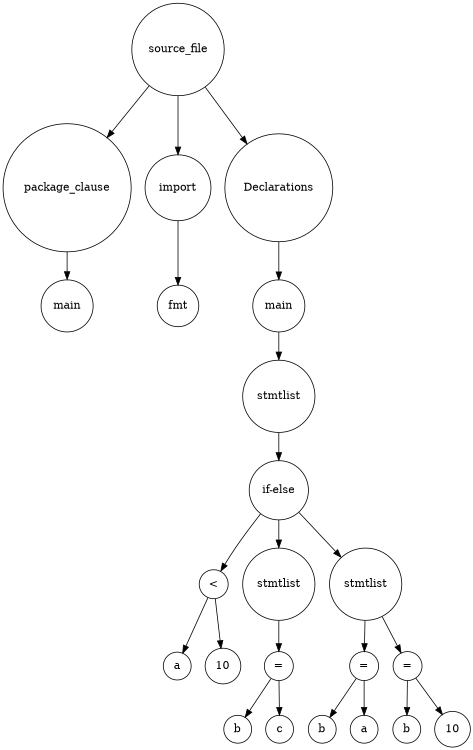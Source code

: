 digraph finite_state_machine {ordering=out;rankdir=UD;size="8,5";node [shape = circle];
1 [label="main"];
2 [label="package_clause"];
2->1;
3 [label="fmt"];
4 [label="import"];
4->3;
5 [label="main"];
6 [label="a"];
7 [label="10"];
8 [label="<"];
8->6;
8->7;
9 [label="b"];
10 [label="c"];
11 [label="="];
11->9;
11->10;
12 [label="stmtlist"];
12->11;
13 [label="b"];
14 [label="a"];
15 [label="="];
15->13;
15->14;
16 [label="stmtlist"];
16->15;
17 [label="b"];
18 [label="10"];
19 [label="="];
19->17;
19->18;
16->19;
20 [label="if-else"];
20->8;
20->12;
20->16;
21 [label="stmtlist"];
21->20;
5->21;
22 [label="Declarations"];
22->5;
23 [label="source_file"];
23->2;
23->4;
23->22;
}

